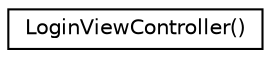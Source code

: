 digraph G
{
  edge [fontname="Helvetica",fontsize="10",labelfontname="Helvetica",labelfontsize="10"];
  node [fontname="Helvetica",fontsize="10",shape=record];
  rankdir="LR";
  Node1 [label="LoginViewController()",height=0.2,width=0.4,color="black", fillcolor="white", style="filled",URL="$interface_login_view_controller_07_08.html"];
}
